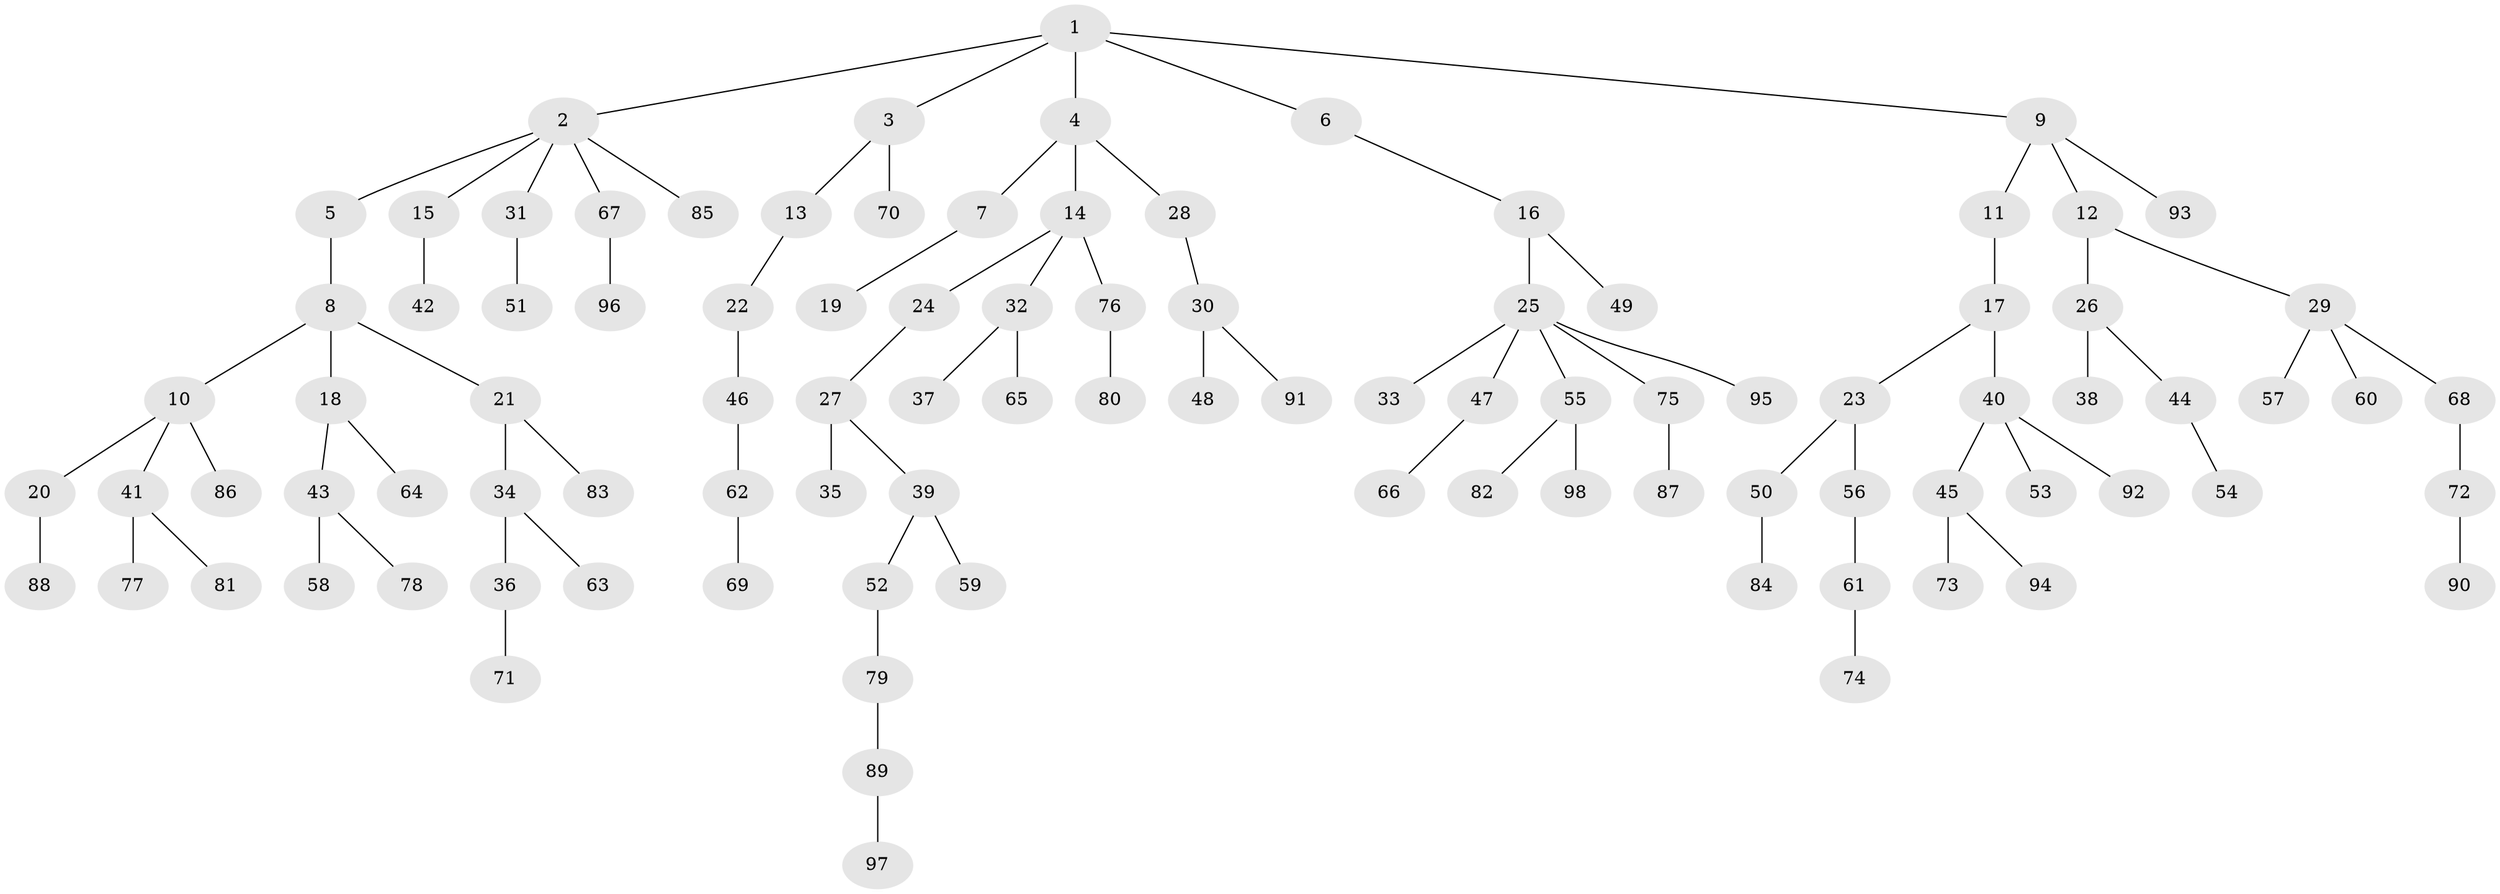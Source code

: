// coarse degree distribution, {7: 0.024390243902439025, 4: 0.07317073170731707, 2: 0.3902439024390244, 1: 0.4146341463414634, 3: 0.0975609756097561}
// Generated by graph-tools (version 1.1) at 2025/51/03/04/25 22:51:44]
// undirected, 98 vertices, 97 edges
graph export_dot {
  node [color=gray90,style=filled];
  1;
  2;
  3;
  4;
  5;
  6;
  7;
  8;
  9;
  10;
  11;
  12;
  13;
  14;
  15;
  16;
  17;
  18;
  19;
  20;
  21;
  22;
  23;
  24;
  25;
  26;
  27;
  28;
  29;
  30;
  31;
  32;
  33;
  34;
  35;
  36;
  37;
  38;
  39;
  40;
  41;
  42;
  43;
  44;
  45;
  46;
  47;
  48;
  49;
  50;
  51;
  52;
  53;
  54;
  55;
  56;
  57;
  58;
  59;
  60;
  61;
  62;
  63;
  64;
  65;
  66;
  67;
  68;
  69;
  70;
  71;
  72;
  73;
  74;
  75;
  76;
  77;
  78;
  79;
  80;
  81;
  82;
  83;
  84;
  85;
  86;
  87;
  88;
  89;
  90;
  91;
  92;
  93;
  94;
  95;
  96;
  97;
  98;
  1 -- 2;
  1 -- 3;
  1 -- 4;
  1 -- 6;
  1 -- 9;
  2 -- 5;
  2 -- 15;
  2 -- 31;
  2 -- 67;
  2 -- 85;
  3 -- 13;
  3 -- 70;
  4 -- 7;
  4 -- 14;
  4 -- 28;
  5 -- 8;
  6 -- 16;
  7 -- 19;
  8 -- 10;
  8 -- 18;
  8 -- 21;
  9 -- 11;
  9 -- 12;
  9 -- 93;
  10 -- 20;
  10 -- 41;
  10 -- 86;
  11 -- 17;
  12 -- 26;
  12 -- 29;
  13 -- 22;
  14 -- 24;
  14 -- 32;
  14 -- 76;
  15 -- 42;
  16 -- 25;
  16 -- 49;
  17 -- 23;
  17 -- 40;
  18 -- 43;
  18 -- 64;
  20 -- 88;
  21 -- 34;
  21 -- 83;
  22 -- 46;
  23 -- 50;
  23 -- 56;
  24 -- 27;
  25 -- 33;
  25 -- 47;
  25 -- 55;
  25 -- 75;
  25 -- 95;
  26 -- 38;
  26 -- 44;
  27 -- 35;
  27 -- 39;
  28 -- 30;
  29 -- 57;
  29 -- 60;
  29 -- 68;
  30 -- 48;
  30 -- 91;
  31 -- 51;
  32 -- 37;
  32 -- 65;
  34 -- 36;
  34 -- 63;
  36 -- 71;
  39 -- 52;
  39 -- 59;
  40 -- 45;
  40 -- 53;
  40 -- 92;
  41 -- 77;
  41 -- 81;
  43 -- 58;
  43 -- 78;
  44 -- 54;
  45 -- 73;
  45 -- 94;
  46 -- 62;
  47 -- 66;
  50 -- 84;
  52 -- 79;
  55 -- 82;
  55 -- 98;
  56 -- 61;
  61 -- 74;
  62 -- 69;
  67 -- 96;
  68 -- 72;
  72 -- 90;
  75 -- 87;
  76 -- 80;
  79 -- 89;
  89 -- 97;
}
